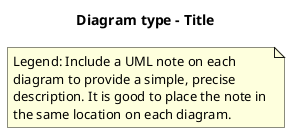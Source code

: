 @startuml
title Diagram type - Title
note "Legend: Include a UML note on each \ndiagram to provide a simple, precise \ndescription. It is good to place the note in \nthe same location on each diagram." as n1
@enduml
